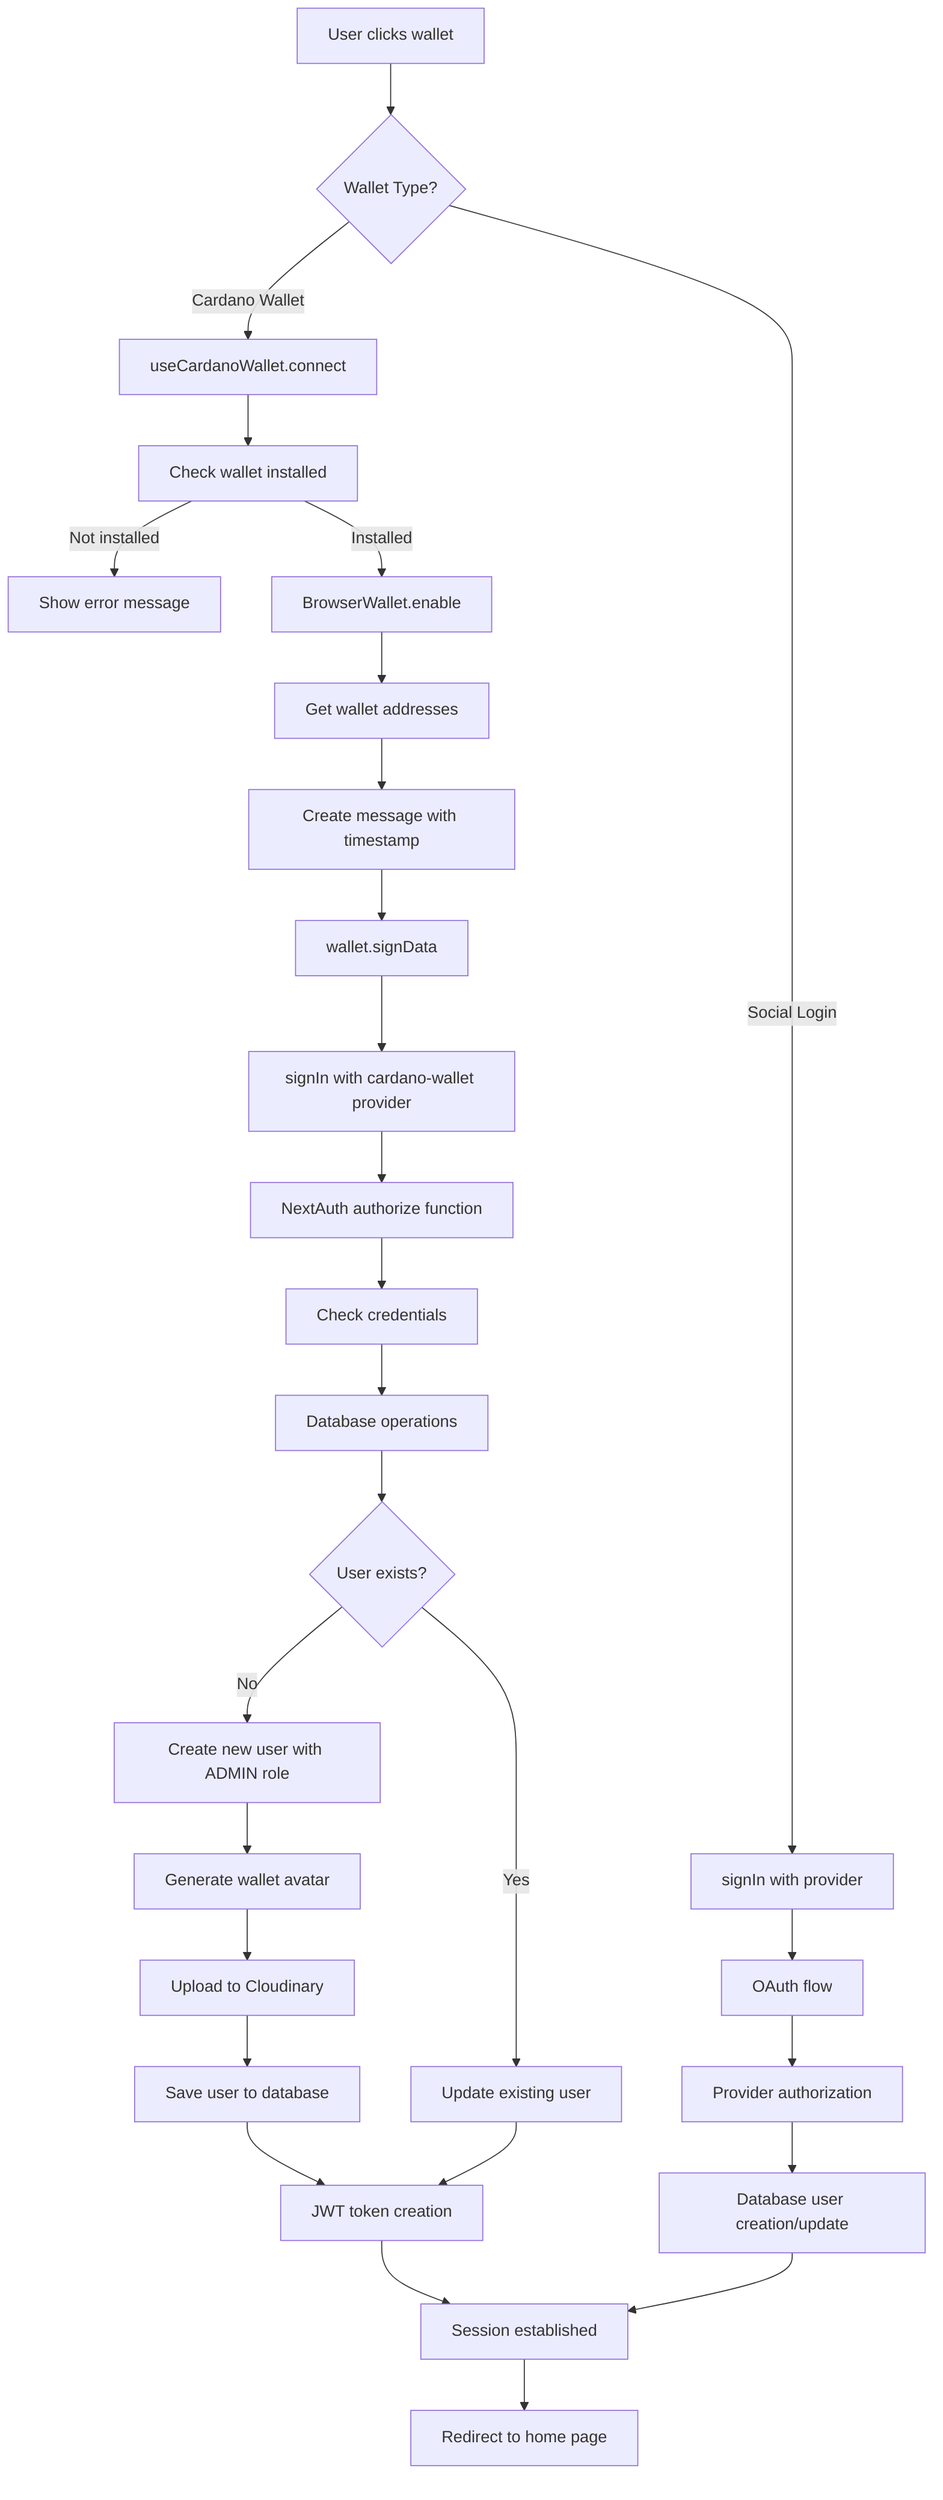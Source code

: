 flowchart TD
    A[User clicks wallet] --> B{Wallet Type?}
    
    B -->|Cardano Wallet| C[useCardanoWallet.connect]
    B -->|Social Login| D[signIn with provider]
    
    C --> E[Check wallet installed]
    E -->|Not installed| F[Show error message]
    E -->|Installed| G[BrowserWallet.enable]
    
    G --> H[Get wallet addresses]
    H --> I[Create message with timestamp]
    I --> J[wallet.signData]
    J --> K[signIn with cardano-wallet provider]
    
    K --> L[NextAuth authorize function]
    L --> M[Check credentials]
    M --> N[Database operations]
    
    N --> O{User exists?}
    O -->|No| P[Create new user with ADMIN role]
    O -->|Yes| Q[Update existing user]
    
    P --> R[Generate wallet avatar]
    R --> S[Upload to Cloudinary]
    S --> T[Save user to database]
    
    T --> U[JWT token creation]
    Q --> U
    
    U --> V[Session established]
    V --> W[Redirect to home page]
    
    D --> X[OAuth flow]
    X --> Y[Provider authorization]
    Y --> Z[Database user creation/update]
    Z --> V